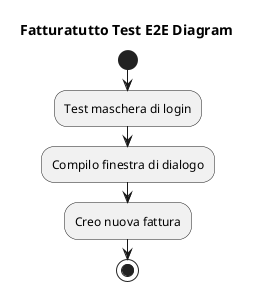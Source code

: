 @startuml

title Fatturatutto Test E2E Diagram 

start

:Test maschera di login;

:Compilo finestra di dialogo;

:Creo nuova fattura;

stop

@enduml